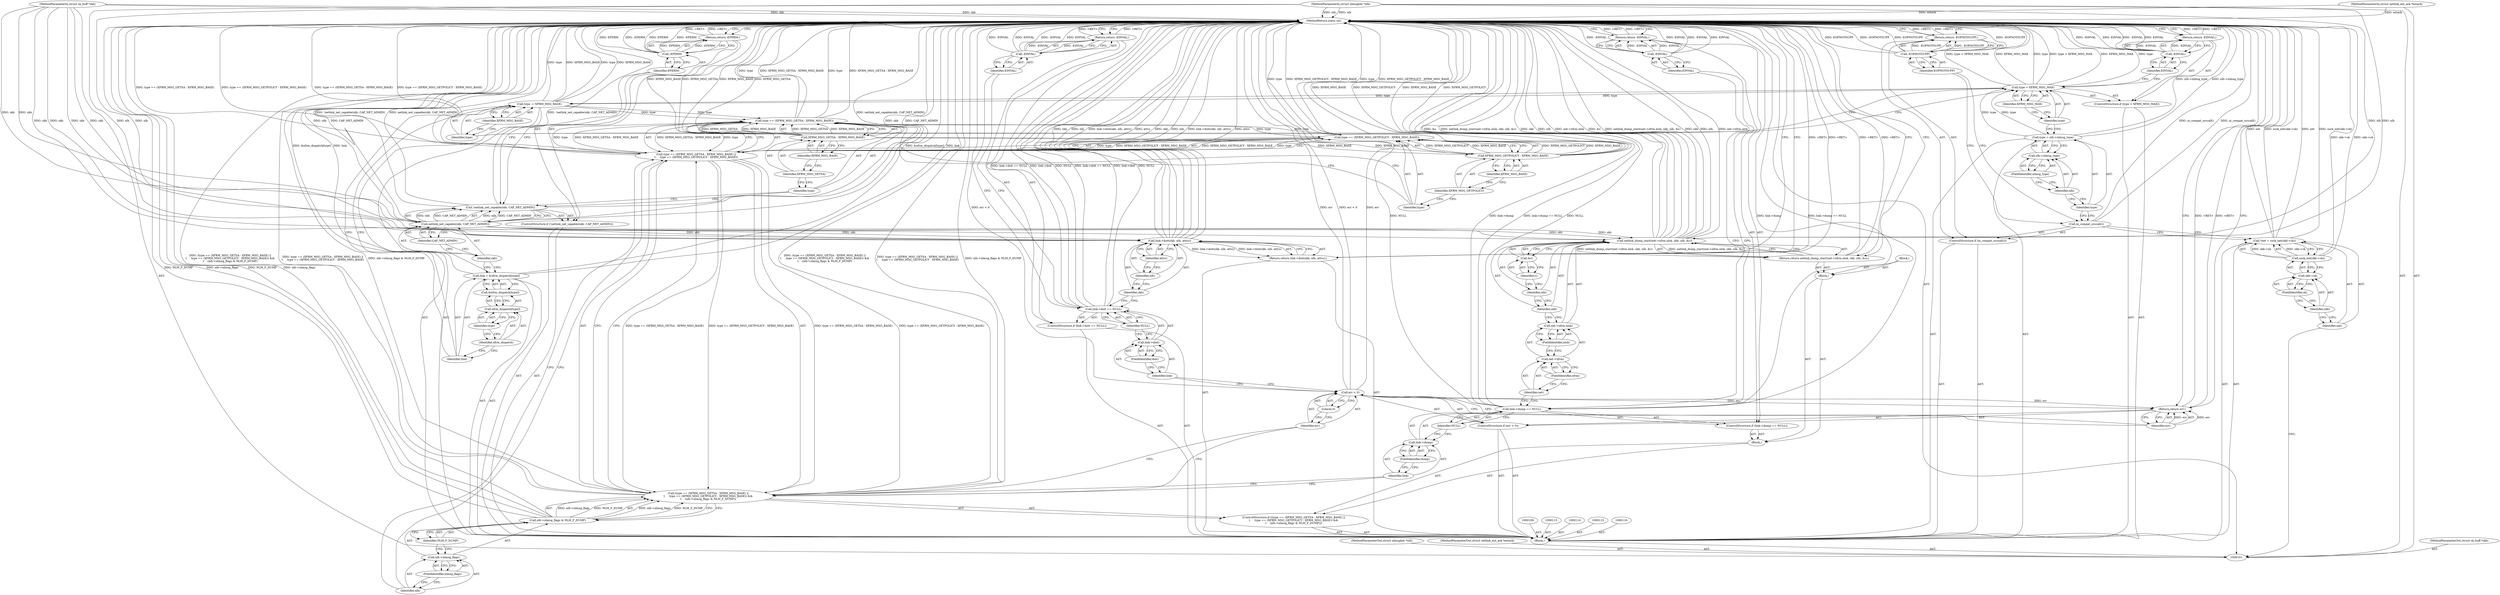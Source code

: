 digraph "0_linux_1137b5e2529a8f5ca8ee709288ecba3e68044df2_1" {
"1000212" [label="(MethodReturn,static int)"];
"1000102" [label="(MethodParameterIn,struct sk_buff *skb)"];
"1000321" [label="(MethodParameterOut,struct sk_buff *skb)"];
"1000103" [label="(MethodParameterIn,struct nlmsghdr *nlh)"];
"1000322" [label="(MethodParameterOut,struct nlmsghdr *nlh)"];
"1000117" [label="(ControlStructure,if (in_compat_syscall()))"];
"1000118" [label="(Call,in_compat_syscall())"];
"1000121" [label="(Identifier,EOPNOTSUPP)"];
"1000119" [label="(Return,return -EOPNOTSUPP;)"];
"1000120" [label="(Call,-EOPNOTSUPP)"];
"1000122" [label="(Call,type = nlh->nlmsg_type)"];
"1000123" [label="(Identifier,type)"];
"1000126" [label="(FieldIdentifier,nlmsg_type)"];
"1000124" [label="(Call,nlh->nlmsg_type)"];
"1000125" [label="(Identifier,nlh)"];
"1000127" [label="(ControlStructure,if (type > XFRM_MSG_MAX))"];
"1000130" [label="(Identifier,XFRM_MSG_MAX)"];
"1000128" [label="(Call,type > XFRM_MSG_MAX)"];
"1000129" [label="(Identifier,type)"];
"1000133" [label="(Identifier,EINVAL)"];
"1000131" [label="(Return,return -EINVAL;)"];
"1000132" [label="(Call,-EINVAL)"];
"1000134" [label="(Call,type -= XFRM_MSG_BASE)"];
"1000135" [label="(Identifier,type)"];
"1000136" [label="(Identifier,XFRM_MSG_BASE)"];
"1000137" [label="(Call,link = &xfrm_dispatch[type])"];
"1000138" [label="(Identifier,link)"];
"1000142" [label="(Identifier,type)"];
"1000139" [label="(Call,&xfrm_dispatch[type])"];
"1000140" [label="(Call,xfrm_dispatch[type])"];
"1000141" [label="(Identifier,xfrm_dispatch)"];
"1000104" [label="(MethodParameterIn,struct netlink_ext_ack *extack)"];
"1000323" [label="(MethodParameterOut,struct netlink_ext_ack *extack)"];
"1000143" [label="(ControlStructure,if (!netlink_net_capable(skb, CAP_NET_ADMIN)))"];
"1000146" [label="(Identifier,skb)"];
"1000147" [label="(Identifier,CAP_NET_ADMIN)"];
"1000144" [label="(Call,!netlink_net_capable(skb, CAP_NET_ADMIN))"];
"1000145" [label="(Call,netlink_net_capable(skb, CAP_NET_ADMIN))"];
"1000150" [label="(Identifier,EPERM)"];
"1000148" [label="(Return,return -EPERM;)"];
"1000149" [label="(Call,-EPERM)"];
"1000151" [label="(ControlStructure,if ((type == (XFRM_MSG_GETSA - XFRM_MSG_BASE) ||\n\t     type == (XFRM_MSG_GETPOLICY - XFRM_MSG_BASE)) &&\n\t    (nlh->nlmsg_flags & NLM_F_DUMP)))"];
"1000156" [label="(Call,XFRM_MSG_GETSA - XFRM_MSG_BASE)"];
"1000157" [label="(Identifier,XFRM_MSG_GETSA)"];
"1000158" [label="(Identifier,XFRM_MSG_BASE)"];
"1000152" [label="(Call,(type == (XFRM_MSG_GETSA - XFRM_MSG_BASE) ||\n\t     type == (XFRM_MSG_GETPOLICY - XFRM_MSG_BASE)) &&\n\t    (nlh->nlmsg_flags & NLM_F_DUMP))"];
"1000153" [label="(Call,type == (XFRM_MSG_GETSA - XFRM_MSG_BASE) ||\n\t     type == (XFRM_MSG_GETPOLICY - XFRM_MSG_BASE))"];
"1000154" [label="(Call,type == (XFRM_MSG_GETSA - XFRM_MSG_BASE))"];
"1000155" [label="(Identifier,type)"];
"1000161" [label="(Call,XFRM_MSG_GETPOLICY - XFRM_MSG_BASE)"];
"1000162" [label="(Identifier,XFRM_MSG_GETPOLICY)"];
"1000163" [label="(Identifier,XFRM_MSG_BASE)"];
"1000159" [label="(Call,type == (XFRM_MSG_GETPOLICY - XFRM_MSG_BASE))"];
"1000160" [label="(Identifier,type)"];
"1000167" [label="(FieldIdentifier,nlmsg_flags)"];
"1000168" [label="(Identifier,NLM_F_DUMP)"];
"1000169" [label="(Block,)"];
"1000164" [label="(Call,nlh->nlmsg_flags & NLM_F_DUMP)"];
"1000165" [label="(Call,nlh->nlmsg_flags)"];
"1000166" [label="(Identifier,nlh)"];
"1000174" [label="(FieldIdentifier,dump)"];
"1000170" [label="(ControlStructure,if (link->dump == NULL))"];
"1000175" [label="(Identifier,NULL)"];
"1000171" [label="(Call,link->dump == NULL)"];
"1000172" [label="(Call,link->dump)"];
"1000173" [label="(Identifier,link)"];
"1000177" [label="(Call,-EINVAL)"];
"1000178" [label="(Identifier,EINVAL)"];
"1000176" [label="(Return,return -EINVAL;)"];
"1000105" [label="(Block,)"];
"1000179" [label="(Block,)"];
"1000180" [label="(Block,)"];
"1000182" [label="(Call,netlink_dump_start(net->xfrm.nlsk, skb, nlh, &c))"];
"1000183" [label="(Call,net->xfrm.nlsk)"];
"1000184" [label="(Call,net->xfrm)"];
"1000185" [label="(Identifier,net)"];
"1000181" [label="(Return,return netlink_dump_start(net->xfrm.nlsk, skb, nlh, &c);)"];
"1000186" [label="(FieldIdentifier,xfrm)"];
"1000187" [label="(FieldIdentifier,nlsk)"];
"1000188" [label="(Identifier,skb)"];
"1000189" [label="(Identifier,nlh)"];
"1000190" [label="(Call,&c)"];
"1000191" [label="(Identifier,c)"];
"1000107" [label="(Call,*net = sock_net(skb->sk))"];
"1000108" [label="(Identifier,net)"];
"1000109" [label="(Call,sock_net(skb->sk))"];
"1000110" [label="(Call,skb->sk)"];
"1000111" [label="(Identifier,skb)"];
"1000112" [label="(FieldIdentifier,sk)"];
"1000192" [label="(ControlStructure,if (err < 0))"];
"1000195" [label="(Literal,0)"];
"1000193" [label="(Call,err < 0)"];
"1000194" [label="(Identifier,err)"];
"1000196" [label="(Return,return err;)"];
"1000197" [label="(Identifier,err)"];
"1000198" [label="(ControlStructure,if (link->doit == NULL))"];
"1000202" [label="(FieldIdentifier,doit)"];
"1000203" [label="(Identifier,NULL)"];
"1000199" [label="(Call,link->doit == NULL)"];
"1000200" [label="(Call,link->doit)"];
"1000201" [label="(Identifier,link)"];
"1000206" [label="(Identifier,EINVAL)"];
"1000204" [label="(Return,return -EINVAL;)"];
"1000205" [label="(Call,-EINVAL)"];
"1000207" [label="(Return,return link->doit(skb, nlh, attrs);)"];
"1000209" [label="(Identifier,skb)"];
"1000210" [label="(Identifier,nlh)"];
"1000211" [label="(Identifier,attrs)"];
"1000208" [label="(Call,link->doit(skb, nlh, attrs))"];
"1000212" -> "1000101"  [label="AST: "];
"1000212" -> "1000119"  [label="CFG: "];
"1000212" -> "1000131"  [label="CFG: "];
"1000212" -> "1000148"  [label="CFG: "];
"1000212" -> "1000176"  [label="CFG: "];
"1000212" -> "1000181"  [label="CFG: "];
"1000212" -> "1000196"  [label="CFG: "];
"1000212" -> "1000204"  [label="CFG: "];
"1000212" -> "1000207"  [label="CFG: "];
"1000181" -> "1000212"  [label="DDG: <RET>"];
"1000196" -> "1000212"  [label="DDG: <RET>"];
"1000119" -> "1000212"  [label="DDG: <RET>"];
"1000204" -> "1000212"  [label="DDG: <RET>"];
"1000148" -> "1000212"  [label="DDG: <RET>"];
"1000131" -> "1000212"  [label="DDG: <RET>"];
"1000207" -> "1000212"  [label="DDG: <RET>"];
"1000176" -> "1000212"  [label="DDG: <RET>"];
"1000171" -> "1000212"  [label="DDG: link->dump"];
"1000171" -> "1000212"  [label="DDG: link->dump == NULL"];
"1000171" -> "1000212"  [label="DDG: NULL"];
"1000193" -> "1000212"  [label="DDG: err"];
"1000193" -> "1000212"  [label="DDG: err < 0"];
"1000182" -> "1000212"  [label="DDG: &c"];
"1000182" -> "1000212"  [label="DDG: netlink_dump_start(net->xfrm.nlsk, skb, nlh, &c)"];
"1000182" -> "1000212"  [label="DDG: skb"];
"1000182" -> "1000212"  [label="DDG: nlh"];
"1000182" -> "1000212"  [label="DDG: net->xfrm.nlsk"];
"1000104" -> "1000212"  [label="DDG: extack"];
"1000152" -> "1000212"  [label="DDG: (type == (XFRM_MSG_GETSA - XFRM_MSG_BASE) ||\n\t     type == (XFRM_MSG_GETPOLICY - XFRM_MSG_BASE)) &&\n\t    (nlh->nlmsg_flags & NLM_F_DUMP)"];
"1000152" -> "1000212"  [label="DDG: type == (XFRM_MSG_GETSA - XFRM_MSG_BASE) ||\n\t     type == (XFRM_MSG_GETPOLICY - XFRM_MSG_BASE)"];
"1000152" -> "1000212"  [label="DDG: nlh->nlmsg_flags & NLM_F_DUMP"];
"1000118" -> "1000212"  [label="DDG: in_compat_syscall()"];
"1000153" -> "1000212"  [label="DDG: type == (XFRM_MSG_GETSA - XFRM_MSG_BASE)"];
"1000153" -> "1000212"  [label="DDG: type == (XFRM_MSG_GETPOLICY - XFRM_MSG_BASE)"];
"1000199" -> "1000212"  [label="DDG: link->doit == NULL"];
"1000199" -> "1000212"  [label="DDG: link->doit"];
"1000199" -> "1000212"  [label="DDG: NULL"];
"1000205" -> "1000212"  [label="DDG: -EINVAL"];
"1000205" -> "1000212"  [label="DDG: EINVAL"];
"1000177" -> "1000212"  [label="DDG: EINVAL"];
"1000177" -> "1000212"  [label="DDG: -EINVAL"];
"1000164" -> "1000212"  [label="DDG: NLM_F_DUMP"];
"1000164" -> "1000212"  [label="DDG: nlh->nlmsg_flags"];
"1000128" -> "1000212"  [label="DDG: XFRM_MSG_MAX"];
"1000128" -> "1000212"  [label="DDG: type"];
"1000128" -> "1000212"  [label="DDG: type > XFRM_MSG_MAX"];
"1000107" -> "1000212"  [label="DDG: net"];
"1000107" -> "1000212"  [label="DDG: sock_net(skb->sk)"];
"1000208" -> "1000212"  [label="DDG: skb"];
"1000208" -> "1000212"  [label="DDG: nlh"];
"1000208" -> "1000212"  [label="DDG: link->doit(skb, nlh, attrs)"];
"1000208" -> "1000212"  [label="DDG: attrs"];
"1000156" -> "1000212"  [label="DDG: XFRM_MSG_GETSA"];
"1000156" -> "1000212"  [label="DDG: XFRM_MSG_BASE"];
"1000159" -> "1000212"  [label="DDG: type"];
"1000159" -> "1000212"  [label="DDG: XFRM_MSG_GETPOLICY - XFRM_MSG_BASE"];
"1000132" -> "1000212"  [label="DDG: -EINVAL"];
"1000132" -> "1000212"  [label="DDG: EINVAL"];
"1000137" -> "1000212"  [label="DDG: &xfrm_dispatch[type]"];
"1000137" -> "1000212"  [label="DDG: link"];
"1000154" -> "1000212"  [label="DDG: type"];
"1000154" -> "1000212"  [label="DDG: XFRM_MSG_GETSA - XFRM_MSG_BASE"];
"1000144" -> "1000212"  [label="DDG: !netlink_net_capable(skb, CAP_NET_ADMIN)"];
"1000144" -> "1000212"  [label="DDG: netlink_net_capable(skb, CAP_NET_ADMIN)"];
"1000103" -> "1000212"  [label="DDG: nlh"];
"1000120" -> "1000212"  [label="DDG: EOPNOTSUPP"];
"1000120" -> "1000212"  [label="DDG: -EOPNOTSUPP"];
"1000149" -> "1000212"  [label="DDG: -EPERM"];
"1000149" -> "1000212"  [label="DDG: EPERM"];
"1000102" -> "1000212"  [label="DDG: skb"];
"1000134" -> "1000212"  [label="DDG: type"];
"1000134" -> "1000212"  [label="DDG: XFRM_MSG_BASE"];
"1000109" -> "1000212"  [label="DDG: skb->sk"];
"1000161" -> "1000212"  [label="DDG: XFRM_MSG_BASE"];
"1000161" -> "1000212"  [label="DDG: XFRM_MSG_GETPOLICY"];
"1000145" -> "1000212"  [label="DDG: skb"];
"1000145" -> "1000212"  [label="DDG: CAP_NET_ADMIN"];
"1000122" -> "1000212"  [label="DDG: nlh->nlmsg_type"];
"1000102" -> "1000101"  [label="AST: "];
"1000102" -> "1000212"  [label="DDG: skb"];
"1000102" -> "1000145"  [label="DDG: skb"];
"1000102" -> "1000182"  [label="DDG: skb"];
"1000102" -> "1000208"  [label="DDG: skb"];
"1000321" -> "1000101"  [label="AST: "];
"1000103" -> "1000101"  [label="AST: "];
"1000103" -> "1000212"  [label="DDG: nlh"];
"1000103" -> "1000182"  [label="DDG: nlh"];
"1000103" -> "1000208"  [label="DDG: nlh"];
"1000322" -> "1000101"  [label="AST: "];
"1000117" -> "1000105"  [label="AST: "];
"1000118" -> "1000117"  [label="AST: "];
"1000119" -> "1000117"  [label="AST: "];
"1000118" -> "1000117"  [label="AST: "];
"1000118" -> "1000107"  [label="CFG: "];
"1000121" -> "1000118"  [label="CFG: "];
"1000123" -> "1000118"  [label="CFG: "];
"1000118" -> "1000212"  [label="DDG: in_compat_syscall()"];
"1000121" -> "1000120"  [label="AST: "];
"1000121" -> "1000118"  [label="CFG: "];
"1000120" -> "1000121"  [label="CFG: "];
"1000119" -> "1000117"  [label="AST: "];
"1000119" -> "1000120"  [label="CFG: "];
"1000120" -> "1000119"  [label="AST: "];
"1000212" -> "1000119"  [label="CFG: "];
"1000119" -> "1000212"  [label="DDG: <RET>"];
"1000120" -> "1000119"  [label="DDG: -EOPNOTSUPP"];
"1000120" -> "1000119"  [label="AST: "];
"1000120" -> "1000121"  [label="CFG: "];
"1000121" -> "1000120"  [label="AST: "];
"1000119" -> "1000120"  [label="CFG: "];
"1000120" -> "1000212"  [label="DDG: EOPNOTSUPP"];
"1000120" -> "1000212"  [label="DDG: -EOPNOTSUPP"];
"1000120" -> "1000119"  [label="DDG: -EOPNOTSUPP"];
"1000122" -> "1000105"  [label="AST: "];
"1000122" -> "1000124"  [label="CFG: "];
"1000123" -> "1000122"  [label="AST: "];
"1000124" -> "1000122"  [label="AST: "];
"1000129" -> "1000122"  [label="CFG: "];
"1000122" -> "1000212"  [label="DDG: nlh->nlmsg_type"];
"1000122" -> "1000128"  [label="DDG: type"];
"1000123" -> "1000122"  [label="AST: "];
"1000123" -> "1000118"  [label="CFG: "];
"1000125" -> "1000123"  [label="CFG: "];
"1000126" -> "1000124"  [label="AST: "];
"1000126" -> "1000125"  [label="CFG: "];
"1000124" -> "1000126"  [label="CFG: "];
"1000124" -> "1000122"  [label="AST: "];
"1000124" -> "1000126"  [label="CFG: "];
"1000125" -> "1000124"  [label="AST: "];
"1000126" -> "1000124"  [label="AST: "];
"1000122" -> "1000124"  [label="CFG: "];
"1000125" -> "1000124"  [label="AST: "];
"1000125" -> "1000123"  [label="CFG: "];
"1000126" -> "1000125"  [label="CFG: "];
"1000127" -> "1000105"  [label="AST: "];
"1000128" -> "1000127"  [label="AST: "];
"1000131" -> "1000127"  [label="AST: "];
"1000130" -> "1000128"  [label="AST: "];
"1000130" -> "1000129"  [label="CFG: "];
"1000128" -> "1000130"  [label="CFG: "];
"1000128" -> "1000127"  [label="AST: "];
"1000128" -> "1000130"  [label="CFG: "];
"1000129" -> "1000128"  [label="AST: "];
"1000130" -> "1000128"  [label="AST: "];
"1000133" -> "1000128"  [label="CFG: "];
"1000135" -> "1000128"  [label="CFG: "];
"1000128" -> "1000212"  [label="DDG: XFRM_MSG_MAX"];
"1000128" -> "1000212"  [label="DDG: type"];
"1000128" -> "1000212"  [label="DDG: type > XFRM_MSG_MAX"];
"1000122" -> "1000128"  [label="DDG: type"];
"1000128" -> "1000134"  [label="DDG: type"];
"1000129" -> "1000128"  [label="AST: "];
"1000129" -> "1000122"  [label="CFG: "];
"1000130" -> "1000129"  [label="CFG: "];
"1000133" -> "1000132"  [label="AST: "];
"1000133" -> "1000128"  [label="CFG: "];
"1000132" -> "1000133"  [label="CFG: "];
"1000131" -> "1000127"  [label="AST: "];
"1000131" -> "1000132"  [label="CFG: "];
"1000132" -> "1000131"  [label="AST: "];
"1000212" -> "1000131"  [label="CFG: "];
"1000131" -> "1000212"  [label="DDG: <RET>"];
"1000132" -> "1000131"  [label="DDG: -EINVAL"];
"1000132" -> "1000131"  [label="AST: "];
"1000132" -> "1000133"  [label="CFG: "];
"1000133" -> "1000132"  [label="AST: "];
"1000131" -> "1000132"  [label="CFG: "];
"1000132" -> "1000212"  [label="DDG: -EINVAL"];
"1000132" -> "1000212"  [label="DDG: EINVAL"];
"1000132" -> "1000131"  [label="DDG: -EINVAL"];
"1000134" -> "1000105"  [label="AST: "];
"1000134" -> "1000136"  [label="CFG: "];
"1000135" -> "1000134"  [label="AST: "];
"1000136" -> "1000134"  [label="AST: "];
"1000138" -> "1000134"  [label="CFG: "];
"1000134" -> "1000212"  [label="DDG: type"];
"1000134" -> "1000212"  [label="DDG: XFRM_MSG_BASE"];
"1000128" -> "1000134"  [label="DDG: type"];
"1000134" -> "1000154"  [label="DDG: type"];
"1000135" -> "1000134"  [label="AST: "];
"1000135" -> "1000128"  [label="CFG: "];
"1000136" -> "1000135"  [label="CFG: "];
"1000136" -> "1000134"  [label="AST: "];
"1000136" -> "1000135"  [label="CFG: "];
"1000134" -> "1000136"  [label="CFG: "];
"1000137" -> "1000105"  [label="AST: "];
"1000137" -> "1000139"  [label="CFG: "];
"1000138" -> "1000137"  [label="AST: "];
"1000139" -> "1000137"  [label="AST: "];
"1000146" -> "1000137"  [label="CFG: "];
"1000137" -> "1000212"  [label="DDG: &xfrm_dispatch[type]"];
"1000137" -> "1000212"  [label="DDG: link"];
"1000138" -> "1000137"  [label="AST: "];
"1000138" -> "1000134"  [label="CFG: "];
"1000141" -> "1000138"  [label="CFG: "];
"1000142" -> "1000140"  [label="AST: "];
"1000142" -> "1000141"  [label="CFG: "];
"1000140" -> "1000142"  [label="CFG: "];
"1000139" -> "1000137"  [label="AST: "];
"1000139" -> "1000140"  [label="CFG: "];
"1000140" -> "1000139"  [label="AST: "];
"1000137" -> "1000139"  [label="CFG: "];
"1000140" -> "1000139"  [label="AST: "];
"1000140" -> "1000142"  [label="CFG: "];
"1000141" -> "1000140"  [label="AST: "];
"1000142" -> "1000140"  [label="AST: "];
"1000139" -> "1000140"  [label="CFG: "];
"1000141" -> "1000140"  [label="AST: "];
"1000141" -> "1000138"  [label="CFG: "];
"1000142" -> "1000141"  [label="CFG: "];
"1000104" -> "1000101"  [label="AST: "];
"1000104" -> "1000212"  [label="DDG: extack"];
"1000323" -> "1000101"  [label="AST: "];
"1000143" -> "1000105"  [label="AST: "];
"1000144" -> "1000143"  [label="AST: "];
"1000148" -> "1000143"  [label="AST: "];
"1000146" -> "1000145"  [label="AST: "];
"1000146" -> "1000137"  [label="CFG: "];
"1000147" -> "1000146"  [label="CFG: "];
"1000147" -> "1000145"  [label="AST: "];
"1000147" -> "1000146"  [label="CFG: "];
"1000145" -> "1000147"  [label="CFG: "];
"1000144" -> "1000143"  [label="AST: "];
"1000144" -> "1000145"  [label="CFG: "];
"1000145" -> "1000144"  [label="AST: "];
"1000150" -> "1000144"  [label="CFG: "];
"1000155" -> "1000144"  [label="CFG: "];
"1000144" -> "1000212"  [label="DDG: !netlink_net_capable(skb, CAP_NET_ADMIN)"];
"1000144" -> "1000212"  [label="DDG: netlink_net_capable(skb, CAP_NET_ADMIN)"];
"1000145" -> "1000144"  [label="DDG: skb"];
"1000145" -> "1000144"  [label="DDG: CAP_NET_ADMIN"];
"1000145" -> "1000144"  [label="AST: "];
"1000145" -> "1000147"  [label="CFG: "];
"1000146" -> "1000145"  [label="AST: "];
"1000147" -> "1000145"  [label="AST: "];
"1000144" -> "1000145"  [label="CFG: "];
"1000145" -> "1000212"  [label="DDG: skb"];
"1000145" -> "1000212"  [label="DDG: CAP_NET_ADMIN"];
"1000145" -> "1000144"  [label="DDG: skb"];
"1000145" -> "1000144"  [label="DDG: CAP_NET_ADMIN"];
"1000102" -> "1000145"  [label="DDG: skb"];
"1000145" -> "1000182"  [label="DDG: skb"];
"1000145" -> "1000208"  [label="DDG: skb"];
"1000150" -> "1000149"  [label="AST: "];
"1000150" -> "1000144"  [label="CFG: "];
"1000149" -> "1000150"  [label="CFG: "];
"1000148" -> "1000143"  [label="AST: "];
"1000148" -> "1000149"  [label="CFG: "];
"1000149" -> "1000148"  [label="AST: "];
"1000212" -> "1000148"  [label="CFG: "];
"1000148" -> "1000212"  [label="DDG: <RET>"];
"1000149" -> "1000148"  [label="DDG: -EPERM"];
"1000149" -> "1000148"  [label="AST: "];
"1000149" -> "1000150"  [label="CFG: "];
"1000150" -> "1000149"  [label="AST: "];
"1000148" -> "1000149"  [label="CFG: "];
"1000149" -> "1000212"  [label="DDG: -EPERM"];
"1000149" -> "1000212"  [label="DDG: EPERM"];
"1000149" -> "1000148"  [label="DDG: -EPERM"];
"1000151" -> "1000105"  [label="AST: "];
"1000152" -> "1000151"  [label="AST: "];
"1000169" -> "1000151"  [label="AST: "];
"1000156" -> "1000154"  [label="AST: "];
"1000156" -> "1000158"  [label="CFG: "];
"1000157" -> "1000156"  [label="AST: "];
"1000158" -> "1000156"  [label="AST: "];
"1000154" -> "1000156"  [label="CFG: "];
"1000156" -> "1000212"  [label="DDG: XFRM_MSG_GETSA"];
"1000156" -> "1000212"  [label="DDG: XFRM_MSG_BASE"];
"1000156" -> "1000154"  [label="DDG: XFRM_MSG_GETSA"];
"1000156" -> "1000154"  [label="DDG: XFRM_MSG_BASE"];
"1000156" -> "1000161"  [label="DDG: XFRM_MSG_BASE"];
"1000157" -> "1000156"  [label="AST: "];
"1000157" -> "1000155"  [label="CFG: "];
"1000158" -> "1000157"  [label="CFG: "];
"1000158" -> "1000156"  [label="AST: "];
"1000158" -> "1000157"  [label="CFG: "];
"1000156" -> "1000158"  [label="CFG: "];
"1000152" -> "1000151"  [label="AST: "];
"1000152" -> "1000153"  [label="CFG: "];
"1000152" -> "1000164"  [label="CFG: "];
"1000153" -> "1000152"  [label="AST: "];
"1000164" -> "1000152"  [label="AST: "];
"1000173" -> "1000152"  [label="CFG: "];
"1000194" -> "1000152"  [label="CFG: "];
"1000152" -> "1000212"  [label="DDG: (type == (XFRM_MSG_GETSA - XFRM_MSG_BASE) ||\n\t     type == (XFRM_MSG_GETPOLICY - XFRM_MSG_BASE)) &&\n\t    (nlh->nlmsg_flags & NLM_F_DUMP)"];
"1000152" -> "1000212"  [label="DDG: type == (XFRM_MSG_GETSA - XFRM_MSG_BASE) ||\n\t     type == (XFRM_MSG_GETPOLICY - XFRM_MSG_BASE)"];
"1000152" -> "1000212"  [label="DDG: nlh->nlmsg_flags & NLM_F_DUMP"];
"1000153" -> "1000152"  [label="DDG: type == (XFRM_MSG_GETSA - XFRM_MSG_BASE)"];
"1000153" -> "1000152"  [label="DDG: type == (XFRM_MSG_GETPOLICY - XFRM_MSG_BASE)"];
"1000164" -> "1000152"  [label="DDG: nlh->nlmsg_flags"];
"1000164" -> "1000152"  [label="DDG: NLM_F_DUMP"];
"1000153" -> "1000152"  [label="AST: "];
"1000153" -> "1000154"  [label="CFG: "];
"1000153" -> "1000159"  [label="CFG: "];
"1000154" -> "1000153"  [label="AST: "];
"1000159" -> "1000153"  [label="AST: "];
"1000166" -> "1000153"  [label="CFG: "];
"1000152" -> "1000153"  [label="CFG: "];
"1000153" -> "1000212"  [label="DDG: type == (XFRM_MSG_GETSA - XFRM_MSG_BASE)"];
"1000153" -> "1000212"  [label="DDG: type == (XFRM_MSG_GETPOLICY - XFRM_MSG_BASE)"];
"1000153" -> "1000152"  [label="DDG: type == (XFRM_MSG_GETSA - XFRM_MSG_BASE)"];
"1000153" -> "1000152"  [label="DDG: type == (XFRM_MSG_GETPOLICY - XFRM_MSG_BASE)"];
"1000154" -> "1000153"  [label="DDG: type"];
"1000154" -> "1000153"  [label="DDG: XFRM_MSG_GETSA - XFRM_MSG_BASE"];
"1000159" -> "1000153"  [label="DDG: type"];
"1000159" -> "1000153"  [label="DDG: XFRM_MSG_GETPOLICY - XFRM_MSG_BASE"];
"1000154" -> "1000153"  [label="AST: "];
"1000154" -> "1000156"  [label="CFG: "];
"1000155" -> "1000154"  [label="AST: "];
"1000156" -> "1000154"  [label="AST: "];
"1000160" -> "1000154"  [label="CFG: "];
"1000153" -> "1000154"  [label="CFG: "];
"1000154" -> "1000212"  [label="DDG: type"];
"1000154" -> "1000212"  [label="DDG: XFRM_MSG_GETSA - XFRM_MSG_BASE"];
"1000154" -> "1000153"  [label="DDG: type"];
"1000154" -> "1000153"  [label="DDG: XFRM_MSG_GETSA - XFRM_MSG_BASE"];
"1000134" -> "1000154"  [label="DDG: type"];
"1000156" -> "1000154"  [label="DDG: XFRM_MSG_GETSA"];
"1000156" -> "1000154"  [label="DDG: XFRM_MSG_BASE"];
"1000154" -> "1000159"  [label="DDG: type"];
"1000155" -> "1000154"  [label="AST: "];
"1000155" -> "1000144"  [label="CFG: "];
"1000157" -> "1000155"  [label="CFG: "];
"1000161" -> "1000159"  [label="AST: "];
"1000161" -> "1000163"  [label="CFG: "];
"1000162" -> "1000161"  [label="AST: "];
"1000163" -> "1000161"  [label="AST: "];
"1000159" -> "1000161"  [label="CFG: "];
"1000161" -> "1000212"  [label="DDG: XFRM_MSG_BASE"];
"1000161" -> "1000212"  [label="DDG: XFRM_MSG_GETPOLICY"];
"1000161" -> "1000159"  [label="DDG: XFRM_MSG_GETPOLICY"];
"1000161" -> "1000159"  [label="DDG: XFRM_MSG_BASE"];
"1000156" -> "1000161"  [label="DDG: XFRM_MSG_BASE"];
"1000162" -> "1000161"  [label="AST: "];
"1000162" -> "1000160"  [label="CFG: "];
"1000163" -> "1000162"  [label="CFG: "];
"1000163" -> "1000161"  [label="AST: "];
"1000163" -> "1000162"  [label="CFG: "];
"1000161" -> "1000163"  [label="CFG: "];
"1000159" -> "1000153"  [label="AST: "];
"1000159" -> "1000161"  [label="CFG: "];
"1000160" -> "1000159"  [label="AST: "];
"1000161" -> "1000159"  [label="AST: "];
"1000153" -> "1000159"  [label="CFG: "];
"1000159" -> "1000212"  [label="DDG: type"];
"1000159" -> "1000212"  [label="DDG: XFRM_MSG_GETPOLICY - XFRM_MSG_BASE"];
"1000159" -> "1000153"  [label="DDG: type"];
"1000159" -> "1000153"  [label="DDG: XFRM_MSG_GETPOLICY - XFRM_MSG_BASE"];
"1000154" -> "1000159"  [label="DDG: type"];
"1000161" -> "1000159"  [label="DDG: XFRM_MSG_GETPOLICY"];
"1000161" -> "1000159"  [label="DDG: XFRM_MSG_BASE"];
"1000160" -> "1000159"  [label="AST: "];
"1000160" -> "1000154"  [label="CFG: "];
"1000162" -> "1000160"  [label="CFG: "];
"1000167" -> "1000165"  [label="AST: "];
"1000167" -> "1000166"  [label="CFG: "];
"1000165" -> "1000167"  [label="CFG: "];
"1000168" -> "1000164"  [label="AST: "];
"1000168" -> "1000165"  [label="CFG: "];
"1000164" -> "1000168"  [label="CFG: "];
"1000169" -> "1000151"  [label="AST: "];
"1000170" -> "1000169"  [label="AST: "];
"1000179" -> "1000169"  [label="AST: "];
"1000164" -> "1000152"  [label="AST: "];
"1000164" -> "1000168"  [label="CFG: "];
"1000165" -> "1000164"  [label="AST: "];
"1000168" -> "1000164"  [label="AST: "];
"1000152" -> "1000164"  [label="CFG: "];
"1000164" -> "1000212"  [label="DDG: NLM_F_DUMP"];
"1000164" -> "1000212"  [label="DDG: nlh->nlmsg_flags"];
"1000164" -> "1000152"  [label="DDG: nlh->nlmsg_flags"];
"1000164" -> "1000152"  [label="DDG: NLM_F_DUMP"];
"1000165" -> "1000164"  [label="AST: "];
"1000165" -> "1000167"  [label="CFG: "];
"1000166" -> "1000165"  [label="AST: "];
"1000167" -> "1000165"  [label="AST: "];
"1000168" -> "1000165"  [label="CFG: "];
"1000166" -> "1000165"  [label="AST: "];
"1000166" -> "1000153"  [label="CFG: "];
"1000167" -> "1000166"  [label="CFG: "];
"1000174" -> "1000172"  [label="AST: "];
"1000174" -> "1000173"  [label="CFG: "];
"1000172" -> "1000174"  [label="CFG: "];
"1000170" -> "1000169"  [label="AST: "];
"1000171" -> "1000170"  [label="AST: "];
"1000176" -> "1000170"  [label="AST: "];
"1000175" -> "1000171"  [label="AST: "];
"1000175" -> "1000172"  [label="CFG: "];
"1000171" -> "1000175"  [label="CFG: "];
"1000171" -> "1000170"  [label="AST: "];
"1000171" -> "1000175"  [label="CFG: "];
"1000172" -> "1000171"  [label="AST: "];
"1000175" -> "1000171"  [label="AST: "];
"1000178" -> "1000171"  [label="CFG: "];
"1000185" -> "1000171"  [label="CFG: "];
"1000171" -> "1000212"  [label="DDG: link->dump"];
"1000171" -> "1000212"  [label="DDG: link->dump == NULL"];
"1000171" -> "1000212"  [label="DDG: NULL"];
"1000172" -> "1000171"  [label="AST: "];
"1000172" -> "1000174"  [label="CFG: "];
"1000173" -> "1000172"  [label="AST: "];
"1000174" -> "1000172"  [label="AST: "];
"1000175" -> "1000172"  [label="CFG: "];
"1000173" -> "1000172"  [label="AST: "];
"1000173" -> "1000152"  [label="CFG: "];
"1000174" -> "1000173"  [label="CFG: "];
"1000177" -> "1000176"  [label="AST: "];
"1000177" -> "1000178"  [label="CFG: "];
"1000178" -> "1000177"  [label="AST: "];
"1000176" -> "1000177"  [label="CFG: "];
"1000177" -> "1000212"  [label="DDG: EINVAL"];
"1000177" -> "1000212"  [label="DDG: -EINVAL"];
"1000177" -> "1000176"  [label="DDG: -EINVAL"];
"1000178" -> "1000177"  [label="AST: "];
"1000178" -> "1000171"  [label="CFG: "];
"1000177" -> "1000178"  [label="CFG: "];
"1000176" -> "1000170"  [label="AST: "];
"1000176" -> "1000177"  [label="CFG: "];
"1000177" -> "1000176"  [label="AST: "];
"1000212" -> "1000176"  [label="CFG: "];
"1000176" -> "1000212"  [label="DDG: <RET>"];
"1000177" -> "1000176"  [label="DDG: -EINVAL"];
"1000105" -> "1000101"  [label="AST: "];
"1000106" -> "1000105"  [label="AST: "];
"1000107" -> "1000105"  [label="AST: "];
"1000113" -> "1000105"  [label="AST: "];
"1000114" -> "1000105"  [label="AST: "];
"1000115" -> "1000105"  [label="AST: "];
"1000116" -> "1000105"  [label="AST: "];
"1000117" -> "1000105"  [label="AST: "];
"1000122" -> "1000105"  [label="AST: "];
"1000127" -> "1000105"  [label="AST: "];
"1000134" -> "1000105"  [label="AST: "];
"1000137" -> "1000105"  [label="AST: "];
"1000143" -> "1000105"  [label="AST: "];
"1000151" -> "1000105"  [label="AST: "];
"1000192" -> "1000105"  [label="AST: "];
"1000198" -> "1000105"  [label="AST: "];
"1000207" -> "1000105"  [label="AST: "];
"1000179" -> "1000169"  [label="AST: "];
"1000180" -> "1000179"  [label="AST: "];
"1000181" -> "1000179"  [label="AST: "];
"1000180" -> "1000179"  [label="AST: "];
"1000182" -> "1000181"  [label="AST: "];
"1000182" -> "1000190"  [label="CFG: "];
"1000183" -> "1000182"  [label="AST: "];
"1000188" -> "1000182"  [label="AST: "];
"1000189" -> "1000182"  [label="AST: "];
"1000190" -> "1000182"  [label="AST: "];
"1000181" -> "1000182"  [label="CFG: "];
"1000182" -> "1000212"  [label="DDG: &c"];
"1000182" -> "1000212"  [label="DDG: netlink_dump_start(net->xfrm.nlsk, skb, nlh, &c)"];
"1000182" -> "1000212"  [label="DDG: skb"];
"1000182" -> "1000212"  [label="DDG: nlh"];
"1000182" -> "1000212"  [label="DDG: net->xfrm.nlsk"];
"1000182" -> "1000181"  [label="DDG: netlink_dump_start(net->xfrm.nlsk, skb, nlh, &c)"];
"1000145" -> "1000182"  [label="DDG: skb"];
"1000102" -> "1000182"  [label="DDG: skb"];
"1000103" -> "1000182"  [label="DDG: nlh"];
"1000183" -> "1000182"  [label="AST: "];
"1000183" -> "1000187"  [label="CFG: "];
"1000184" -> "1000183"  [label="AST: "];
"1000187" -> "1000183"  [label="AST: "];
"1000188" -> "1000183"  [label="CFG: "];
"1000184" -> "1000183"  [label="AST: "];
"1000184" -> "1000186"  [label="CFG: "];
"1000185" -> "1000184"  [label="AST: "];
"1000186" -> "1000184"  [label="AST: "];
"1000187" -> "1000184"  [label="CFG: "];
"1000185" -> "1000184"  [label="AST: "];
"1000185" -> "1000171"  [label="CFG: "];
"1000186" -> "1000185"  [label="CFG: "];
"1000181" -> "1000179"  [label="AST: "];
"1000181" -> "1000182"  [label="CFG: "];
"1000182" -> "1000181"  [label="AST: "];
"1000212" -> "1000181"  [label="CFG: "];
"1000181" -> "1000212"  [label="DDG: <RET>"];
"1000182" -> "1000181"  [label="DDG: netlink_dump_start(net->xfrm.nlsk, skb, nlh, &c)"];
"1000186" -> "1000184"  [label="AST: "];
"1000186" -> "1000185"  [label="CFG: "];
"1000184" -> "1000186"  [label="CFG: "];
"1000187" -> "1000183"  [label="AST: "];
"1000187" -> "1000184"  [label="CFG: "];
"1000183" -> "1000187"  [label="CFG: "];
"1000188" -> "1000182"  [label="AST: "];
"1000188" -> "1000183"  [label="CFG: "];
"1000189" -> "1000188"  [label="CFG: "];
"1000189" -> "1000182"  [label="AST: "];
"1000189" -> "1000188"  [label="CFG: "];
"1000191" -> "1000189"  [label="CFG: "];
"1000190" -> "1000182"  [label="AST: "];
"1000190" -> "1000191"  [label="CFG: "];
"1000191" -> "1000190"  [label="AST: "];
"1000182" -> "1000190"  [label="CFG: "];
"1000191" -> "1000190"  [label="AST: "];
"1000191" -> "1000189"  [label="CFG: "];
"1000190" -> "1000191"  [label="CFG: "];
"1000107" -> "1000105"  [label="AST: "];
"1000107" -> "1000109"  [label="CFG: "];
"1000108" -> "1000107"  [label="AST: "];
"1000109" -> "1000107"  [label="AST: "];
"1000118" -> "1000107"  [label="CFG: "];
"1000107" -> "1000212"  [label="DDG: net"];
"1000107" -> "1000212"  [label="DDG: sock_net(skb->sk)"];
"1000109" -> "1000107"  [label="DDG: skb->sk"];
"1000108" -> "1000107"  [label="AST: "];
"1000108" -> "1000101"  [label="CFG: "];
"1000111" -> "1000108"  [label="CFG: "];
"1000109" -> "1000107"  [label="AST: "];
"1000109" -> "1000110"  [label="CFG: "];
"1000110" -> "1000109"  [label="AST: "];
"1000107" -> "1000109"  [label="CFG: "];
"1000109" -> "1000212"  [label="DDG: skb->sk"];
"1000109" -> "1000107"  [label="DDG: skb->sk"];
"1000110" -> "1000109"  [label="AST: "];
"1000110" -> "1000112"  [label="CFG: "];
"1000111" -> "1000110"  [label="AST: "];
"1000112" -> "1000110"  [label="AST: "];
"1000109" -> "1000110"  [label="CFG: "];
"1000111" -> "1000110"  [label="AST: "];
"1000111" -> "1000108"  [label="CFG: "];
"1000112" -> "1000111"  [label="CFG: "];
"1000112" -> "1000110"  [label="AST: "];
"1000112" -> "1000111"  [label="CFG: "];
"1000110" -> "1000112"  [label="CFG: "];
"1000192" -> "1000105"  [label="AST: "];
"1000193" -> "1000192"  [label="AST: "];
"1000196" -> "1000192"  [label="AST: "];
"1000195" -> "1000193"  [label="AST: "];
"1000195" -> "1000194"  [label="CFG: "];
"1000193" -> "1000195"  [label="CFG: "];
"1000193" -> "1000192"  [label="AST: "];
"1000193" -> "1000195"  [label="CFG: "];
"1000194" -> "1000193"  [label="AST: "];
"1000195" -> "1000193"  [label="AST: "];
"1000197" -> "1000193"  [label="CFG: "];
"1000201" -> "1000193"  [label="CFG: "];
"1000193" -> "1000212"  [label="DDG: err"];
"1000193" -> "1000212"  [label="DDG: err < 0"];
"1000193" -> "1000196"  [label="DDG: err"];
"1000194" -> "1000193"  [label="AST: "];
"1000194" -> "1000152"  [label="CFG: "];
"1000195" -> "1000194"  [label="CFG: "];
"1000196" -> "1000192"  [label="AST: "];
"1000196" -> "1000197"  [label="CFG: "];
"1000197" -> "1000196"  [label="AST: "];
"1000212" -> "1000196"  [label="CFG: "];
"1000196" -> "1000212"  [label="DDG: <RET>"];
"1000197" -> "1000196"  [label="DDG: err"];
"1000193" -> "1000196"  [label="DDG: err"];
"1000197" -> "1000196"  [label="AST: "];
"1000197" -> "1000193"  [label="CFG: "];
"1000196" -> "1000197"  [label="CFG: "];
"1000197" -> "1000196"  [label="DDG: err"];
"1000198" -> "1000105"  [label="AST: "];
"1000199" -> "1000198"  [label="AST: "];
"1000204" -> "1000198"  [label="AST: "];
"1000202" -> "1000200"  [label="AST: "];
"1000202" -> "1000201"  [label="CFG: "];
"1000200" -> "1000202"  [label="CFG: "];
"1000203" -> "1000199"  [label="AST: "];
"1000203" -> "1000200"  [label="CFG: "];
"1000199" -> "1000203"  [label="CFG: "];
"1000199" -> "1000198"  [label="AST: "];
"1000199" -> "1000203"  [label="CFG: "];
"1000200" -> "1000199"  [label="AST: "];
"1000203" -> "1000199"  [label="AST: "];
"1000206" -> "1000199"  [label="CFG: "];
"1000209" -> "1000199"  [label="CFG: "];
"1000199" -> "1000212"  [label="DDG: link->doit == NULL"];
"1000199" -> "1000212"  [label="DDG: link->doit"];
"1000199" -> "1000212"  [label="DDG: NULL"];
"1000200" -> "1000199"  [label="AST: "];
"1000200" -> "1000202"  [label="CFG: "];
"1000201" -> "1000200"  [label="AST: "];
"1000202" -> "1000200"  [label="AST: "];
"1000203" -> "1000200"  [label="CFG: "];
"1000201" -> "1000200"  [label="AST: "];
"1000201" -> "1000193"  [label="CFG: "];
"1000202" -> "1000201"  [label="CFG: "];
"1000206" -> "1000205"  [label="AST: "];
"1000206" -> "1000199"  [label="CFG: "];
"1000205" -> "1000206"  [label="CFG: "];
"1000204" -> "1000198"  [label="AST: "];
"1000204" -> "1000205"  [label="CFG: "];
"1000205" -> "1000204"  [label="AST: "];
"1000212" -> "1000204"  [label="CFG: "];
"1000204" -> "1000212"  [label="DDG: <RET>"];
"1000205" -> "1000204"  [label="DDG: -EINVAL"];
"1000205" -> "1000204"  [label="AST: "];
"1000205" -> "1000206"  [label="CFG: "];
"1000206" -> "1000205"  [label="AST: "];
"1000204" -> "1000205"  [label="CFG: "];
"1000205" -> "1000212"  [label="DDG: -EINVAL"];
"1000205" -> "1000212"  [label="DDG: EINVAL"];
"1000205" -> "1000204"  [label="DDG: -EINVAL"];
"1000207" -> "1000105"  [label="AST: "];
"1000207" -> "1000208"  [label="CFG: "];
"1000208" -> "1000207"  [label="AST: "];
"1000212" -> "1000207"  [label="CFG: "];
"1000207" -> "1000212"  [label="DDG: <RET>"];
"1000208" -> "1000207"  [label="DDG: link->doit(skb, nlh, attrs)"];
"1000209" -> "1000208"  [label="AST: "];
"1000209" -> "1000199"  [label="CFG: "];
"1000210" -> "1000209"  [label="CFG: "];
"1000210" -> "1000208"  [label="AST: "];
"1000210" -> "1000209"  [label="CFG: "];
"1000211" -> "1000210"  [label="CFG: "];
"1000211" -> "1000208"  [label="AST: "];
"1000211" -> "1000210"  [label="CFG: "];
"1000208" -> "1000211"  [label="CFG: "];
"1000208" -> "1000207"  [label="AST: "];
"1000208" -> "1000211"  [label="CFG: "];
"1000209" -> "1000208"  [label="AST: "];
"1000210" -> "1000208"  [label="AST: "];
"1000211" -> "1000208"  [label="AST: "];
"1000207" -> "1000208"  [label="CFG: "];
"1000208" -> "1000212"  [label="DDG: skb"];
"1000208" -> "1000212"  [label="DDG: nlh"];
"1000208" -> "1000212"  [label="DDG: link->doit(skb, nlh, attrs)"];
"1000208" -> "1000212"  [label="DDG: attrs"];
"1000208" -> "1000207"  [label="DDG: link->doit(skb, nlh, attrs)"];
"1000145" -> "1000208"  [label="DDG: skb"];
"1000102" -> "1000208"  [label="DDG: skb"];
"1000103" -> "1000208"  [label="DDG: nlh"];
}
